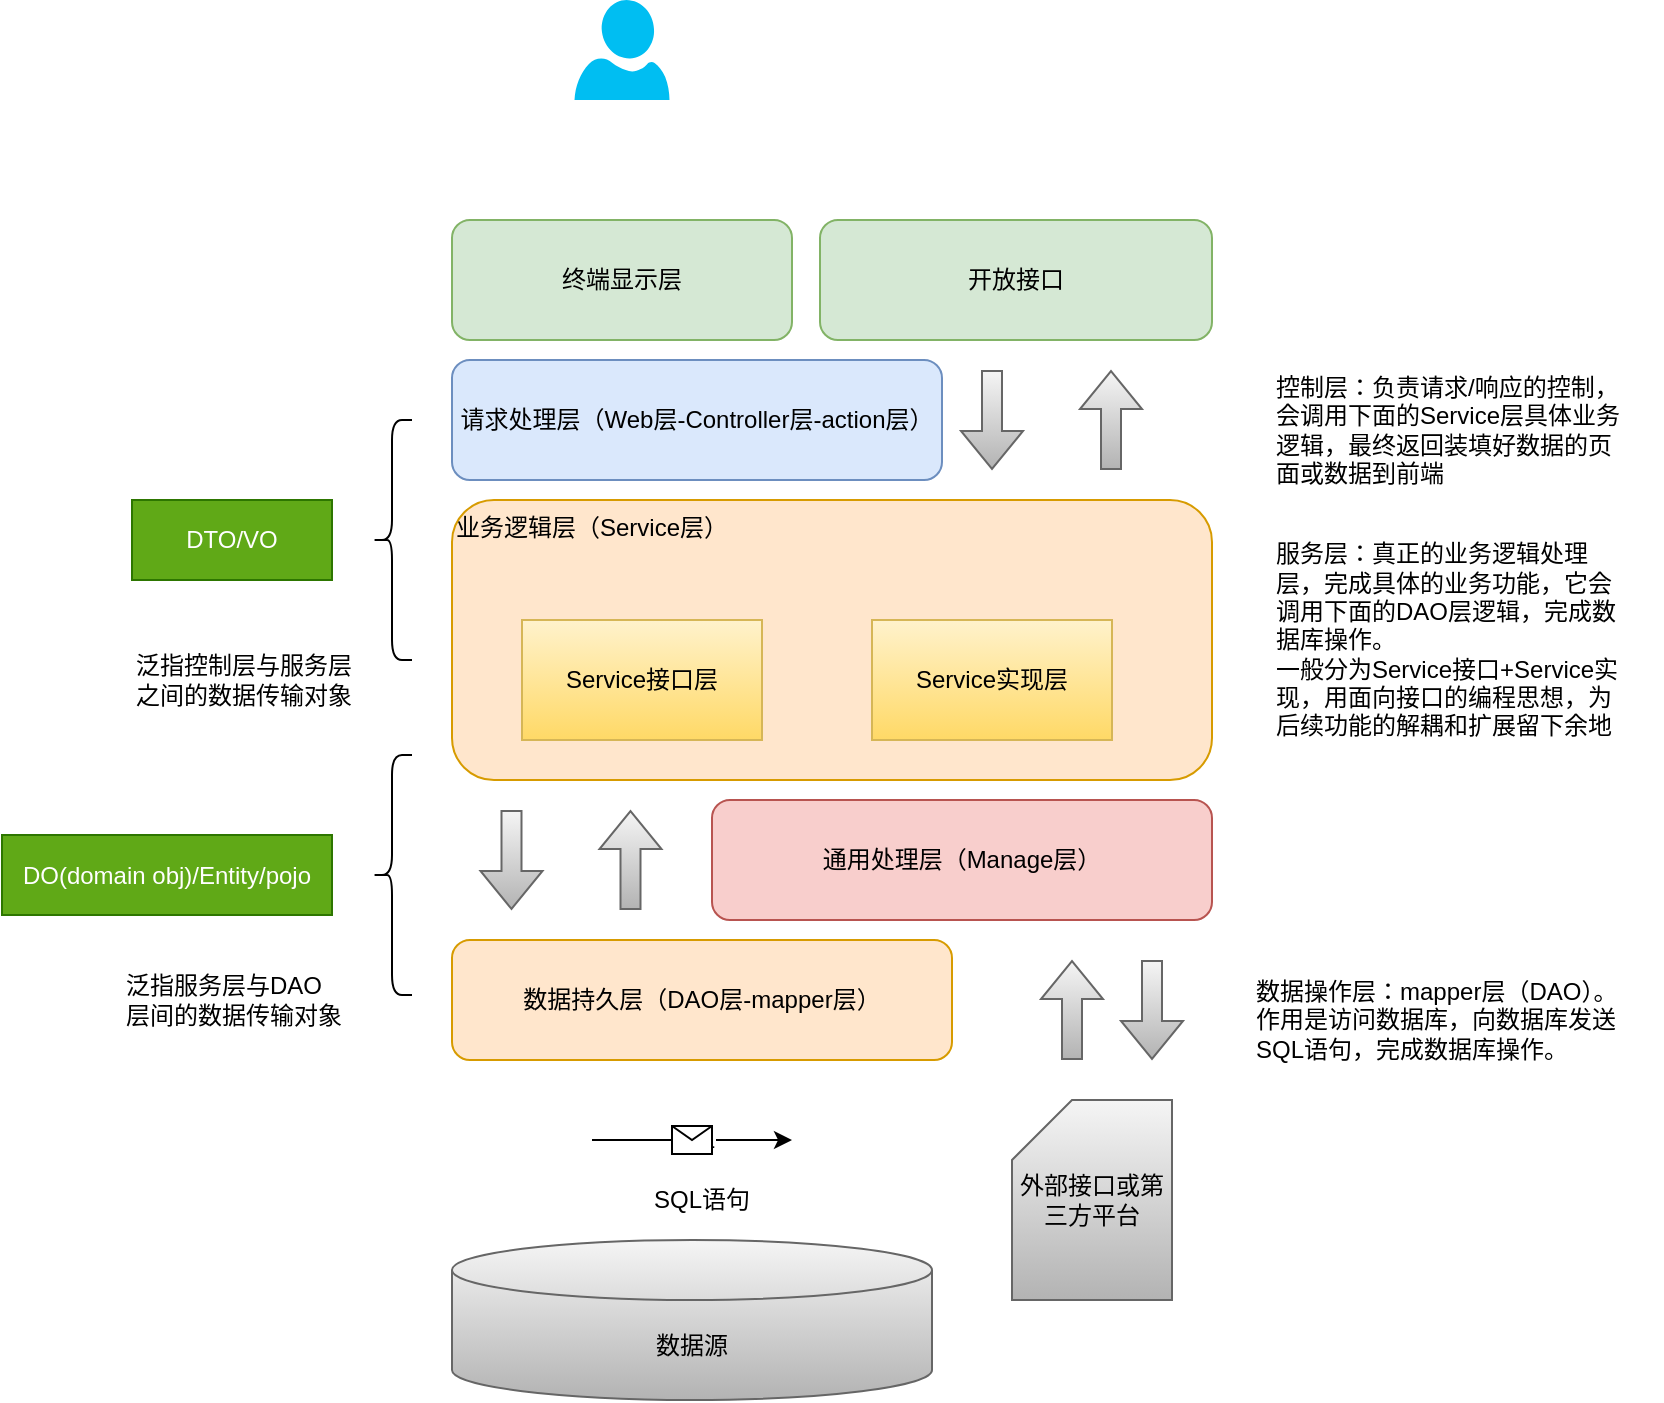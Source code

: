 <mxfile version="16.4.3" type="github">
  <diagram id="OJJvwFT3DYRRFlOV_Xp8" name="Page-1">
    <mxGraphModel dx="1609" dy="433" grid="1" gridSize="10" guides="1" tooltips="1" connect="1" arrows="1" fold="1" page="1" pageScale="1" pageWidth="827" pageHeight="1169" math="0" shadow="0">
      <root>
        <mxCell id="0" />
        <mxCell id="1" parent="0" />
        <mxCell id="lIQjun9MHloJ_TF3EPqx-1" value="终端显示层" style="rounded=1;whiteSpace=wrap;html=1;fillColor=#d5e8d4;strokeColor=#82b366;" parent="1" vertex="1">
          <mxGeometry x="195" y="190" width="170" height="60" as="geometry" />
        </mxCell>
        <mxCell id="lIQjun9MHloJ_TF3EPqx-2" value="开放接口" style="rounded=1;whiteSpace=wrap;html=1;fillColor=#d5e8d4;strokeColor=#82b366;" parent="1" vertex="1">
          <mxGeometry x="379" y="190" width="196" height="60" as="geometry" />
        </mxCell>
        <mxCell id="lIQjun9MHloJ_TF3EPqx-3" value="请求处理层（Web层-Controller层-action层）" style="rounded=1;whiteSpace=wrap;html=1;fillColor=#dae8fc;strokeColor=#6c8ebf;" parent="1" vertex="1">
          <mxGeometry x="195" y="260" width="245" height="60" as="geometry" />
        </mxCell>
        <mxCell id="lIQjun9MHloJ_TF3EPqx-4" value="业务逻辑层（Service层）" style="rounded=1;whiteSpace=wrap;html=1;fillColor=#ffe6cc;strokeColor=#d79b00;verticalAlign=top;align=left;" parent="1" vertex="1">
          <mxGeometry x="195" y="330" width="380" height="140" as="geometry" />
        </mxCell>
        <mxCell id="lIQjun9MHloJ_TF3EPqx-5" value="通用处理层（Manage层）" style="rounded=1;whiteSpace=wrap;html=1;fillColor=#f8cecc;strokeColor=#b85450;" parent="1" vertex="1">
          <mxGeometry x="325" y="480" width="250" height="60" as="geometry" />
        </mxCell>
        <mxCell id="lIQjun9MHloJ_TF3EPqx-6" value="数据持久层（DAO层-mapper层）" style="rounded=1;whiteSpace=wrap;html=1;fillColor=#ffe6cc;strokeColor=#d79b00;" parent="1" vertex="1">
          <mxGeometry x="195" y="550" width="250" height="60" as="geometry" />
        </mxCell>
        <mxCell id="lIQjun9MHloJ_TF3EPqx-7" value="数据源" style="shape=cylinder3;whiteSpace=wrap;html=1;boundedLbl=1;backgroundOutline=1;size=15;fillColor=#f5f5f5;gradientColor=#b3b3b3;strokeColor=#666666;" parent="1" vertex="1">
          <mxGeometry x="195" y="700" width="240" height="80" as="geometry" />
        </mxCell>
        <mxCell id="lIQjun9MHloJ_TF3EPqx-8" value="外部接口或第三方平台" style="shape=card;whiteSpace=wrap;html=1;fillColor=#f5f5f5;gradientColor=#b3b3b3;strokeColor=#666666;" parent="1" vertex="1">
          <mxGeometry x="475" y="630" width="80" height="100" as="geometry" />
        </mxCell>
        <mxCell id="lIQjun9MHloJ_TF3EPqx-9" value="" style="shape=flexArrow;endArrow=classic;html=1;rounded=0;fillColor=#f5f5f5;gradientColor=#b3b3b3;strokeColor=#666666;" parent="1" edge="1">
          <mxGeometry width="50" height="50" relative="1" as="geometry">
            <mxPoint x="505" y="610" as="sourcePoint" />
            <mxPoint x="505" y="560" as="targetPoint" />
          </mxGeometry>
        </mxCell>
        <mxCell id="lIQjun9MHloJ_TF3EPqx-10" value="" style="shape=flexArrow;endArrow=classic;html=1;rounded=0;fillColor=#f5f5f5;gradientColor=#b3b3b3;strokeColor=#666666;" parent="1" edge="1">
          <mxGeometry width="50" height="50" relative="1" as="geometry">
            <mxPoint x="545" y="560" as="sourcePoint" />
            <mxPoint x="545" y="610" as="targetPoint" />
          </mxGeometry>
        </mxCell>
        <mxCell id="lIQjun9MHloJ_TF3EPqx-11" value="" style="shape=flexArrow;endArrow=classic;html=1;rounded=0;fillColor=#f5f5f5;gradientColor=#b3b3b3;strokeColor=#666666;" parent="1" edge="1">
          <mxGeometry width="50" height="50" relative="1" as="geometry">
            <mxPoint x="284.25" y="535" as="sourcePoint" />
            <mxPoint x="284.25" y="485" as="targetPoint" />
          </mxGeometry>
        </mxCell>
        <mxCell id="lIQjun9MHloJ_TF3EPqx-12" value="" style="shape=flexArrow;endArrow=classic;html=1;rounded=0;fillColor=#f5f5f5;gradientColor=#b3b3b3;strokeColor=#666666;" parent="1" edge="1">
          <mxGeometry width="50" height="50" relative="1" as="geometry">
            <mxPoint x="224.75" y="485" as="sourcePoint" />
            <mxPoint x="224.75" y="535" as="targetPoint" />
          </mxGeometry>
        </mxCell>
        <mxCell id="lIQjun9MHloJ_TF3EPqx-13" value="" style="shape=flexArrow;endArrow=classic;html=1;rounded=0;fillColor=#f5f5f5;gradientColor=#b3b3b3;strokeColor=#666666;" parent="1" edge="1">
          <mxGeometry width="50" height="50" relative="1" as="geometry">
            <mxPoint x="524.5" y="315" as="sourcePoint" />
            <mxPoint x="524.5" y="265" as="targetPoint" />
          </mxGeometry>
        </mxCell>
        <mxCell id="lIQjun9MHloJ_TF3EPqx-14" value="" style="shape=flexArrow;endArrow=classic;html=1;rounded=0;fillColor=#f5f5f5;gradientColor=#b3b3b3;strokeColor=#666666;" parent="1" edge="1">
          <mxGeometry width="50" height="50" relative="1" as="geometry">
            <mxPoint x="465" y="265" as="sourcePoint" />
            <mxPoint x="465" y="315" as="targetPoint" />
          </mxGeometry>
        </mxCell>
        <mxCell id="lIQjun9MHloJ_TF3EPqx-15" value="" style="verticalLabelPosition=bottom;html=1;verticalAlign=top;align=center;strokeColor=none;fillColor=#00BEF2;shape=mxgraph.azure.user;" parent="1" vertex="1">
          <mxGeometry x="256.25" y="80" width="47.5" height="50" as="geometry" />
        </mxCell>
        <mxCell id="lIQjun9MHloJ_TF3EPqx-16" value="控制层：负责请求/响应的控制，会调用下面的Service层具体业务逻辑，最终返回装填好数据的页面或数据到前端" style="text;html=1;strokeColor=none;fillColor=none;align=left;verticalAlign=middle;whiteSpace=wrap;rounded=0;" parent="1" vertex="1">
          <mxGeometry x="605" y="260" width="180" height="70" as="geometry" />
        </mxCell>
        <mxCell id="lIQjun9MHloJ_TF3EPqx-17" value="服务层：真正的业务逻辑处理层，完成具体的业务功能，它会调用下面的DAO层逻辑，完成数据库操作。&lt;br&gt;一般分为Service接口+Service实现，用面向接口的编程思想，为后续功能的解耦和扩展留下余地" style="text;html=1;strokeColor=none;fillColor=none;align=left;verticalAlign=middle;whiteSpace=wrap;rounded=0;" parent="1" vertex="1">
          <mxGeometry x="605" y="342.5" width="180" height="115" as="geometry" />
        </mxCell>
        <mxCell id="lIQjun9MHloJ_TF3EPqx-18" value="数据操作层：mapper层（DAO）。&lt;br&gt;作用是访问数据库，向数据库发送SQL语句，完成数据库操作。" style="text;html=1;strokeColor=none;fillColor=none;align=left;verticalAlign=middle;whiteSpace=wrap;rounded=0;" parent="1" vertex="1">
          <mxGeometry x="595" y="560" width="205" height="60" as="geometry" />
        </mxCell>
        <mxCell id="lIQjun9MHloJ_TF3EPqx-21" value="SQL" style="endArrow=classic;html=1;rounded=0;" parent="1" edge="1">
          <mxGeometry relative="1" as="geometry">
            <mxPoint x="265" y="650" as="sourcePoint" />
            <mxPoint x="365" y="650" as="targetPoint" />
          </mxGeometry>
        </mxCell>
        <mxCell id="lIQjun9MHloJ_TF3EPqx-22" value="" style="shape=message;html=1;outlineConnect=0;" parent="lIQjun9MHloJ_TF3EPqx-21" vertex="1">
          <mxGeometry width="20" height="14" relative="1" as="geometry">
            <mxPoint x="-10" y="-7" as="offset" />
          </mxGeometry>
        </mxCell>
        <mxCell id="lIQjun9MHloJ_TF3EPqx-24" value="SQL语句" style="text;html=1;strokeColor=none;fillColor=none;align=center;verticalAlign=middle;whiteSpace=wrap;rounded=0;" parent="1" vertex="1">
          <mxGeometry x="290" y="665" width="60" height="30" as="geometry" />
        </mxCell>
        <mxCell id="lIQjun9MHloJ_TF3EPqx-25" value="" style="shape=curlyBracket;whiteSpace=wrap;html=1;rounded=1;" parent="1" vertex="1">
          <mxGeometry x="155" y="290" width="20" height="120" as="geometry" />
        </mxCell>
        <mxCell id="lIQjun9MHloJ_TF3EPqx-26" value="Service接口层" style="rounded=0;whiteSpace=wrap;html=1;fillColor=#fff2cc;gradientColor=#ffd966;strokeColor=#d6b656;" parent="1" vertex="1">
          <mxGeometry x="230" y="390" width="120" height="60" as="geometry" />
        </mxCell>
        <mxCell id="lIQjun9MHloJ_TF3EPqx-27" value="Service实现层" style="rounded=0;whiteSpace=wrap;html=1;fillColor=#fff2cc;gradientColor=#ffd966;strokeColor=#d6b656;" parent="1" vertex="1">
          <mxGeometry x="405" y="390" width="120" height="60" as="geometry" />
        </mxCell>
        <mxCell id="lIQjun9MHloJ_TF3EPqx-28" value="DTO/VO" style="rounded=0;whiteSpace=wrap;html=1;fillColor=#60a917;strokeColor=#2D7600;fontColor=#ffffff;" parent="1" vertex="1">
          <mxGeometry x="35" y="330" width="100" height="40" as="geometry" />
        </mxCell>
        <mxCell id="lIQjun9MHloJ_TF3EPqx-29" value="泛指控制层与服务层之间的数据传输对象" style="text;html=1;strokeColor=none;fillColor=none;align=left;verticalAlign=middle;whiteSpace=wrap;rounded=0;" parent="1" vertex="1">
          <mxGeometry x="35" y="385" width="110" height="70" as="geometry" />
        </mxCell>
        <mxCell id="lIQjun9MHloJ_TF3EPqx-30" value="" style="shape=curlyBracket;whiteSpace=wrap;html=1;rounded=1;" parent="1" vertex="1">
          <mxGeometry x="155" y="457.5" width="20" height="120" as="geometry" />
        </mxCell>
        <mxCell id="lIQjun9MHloJ_TF3EPqx-31" value="DO(domain obj)/Entity/pojo" style="rounded=0;whiteSpace=wrap;html=1;fillColor=#60a917;strokeColor=#2D7600;fontColor=#ffffff;" parent="1" vertex="1">
          <mxGeometry x="-30" y="497.5" width="165" height="40" as="geometry" />
        </mxCell>
        <mxCell id="lIQjun9MHloJ_TF3EPqx-32" value="泛指服务层与DAO层间的数据传输对象" style="text;html=1;strokeColor=none;fillColor=none;align=left;verticalAlign=middle;whiteSpace=wrap;rounded=0;" parent="1" vertex="1">
          <mxGeometry x="30" y="545" width="110" height="70" as="geometry" />
        </mxCell>
      </root>
    </mxGraphModel>
  </diagram>
</mxfile>
